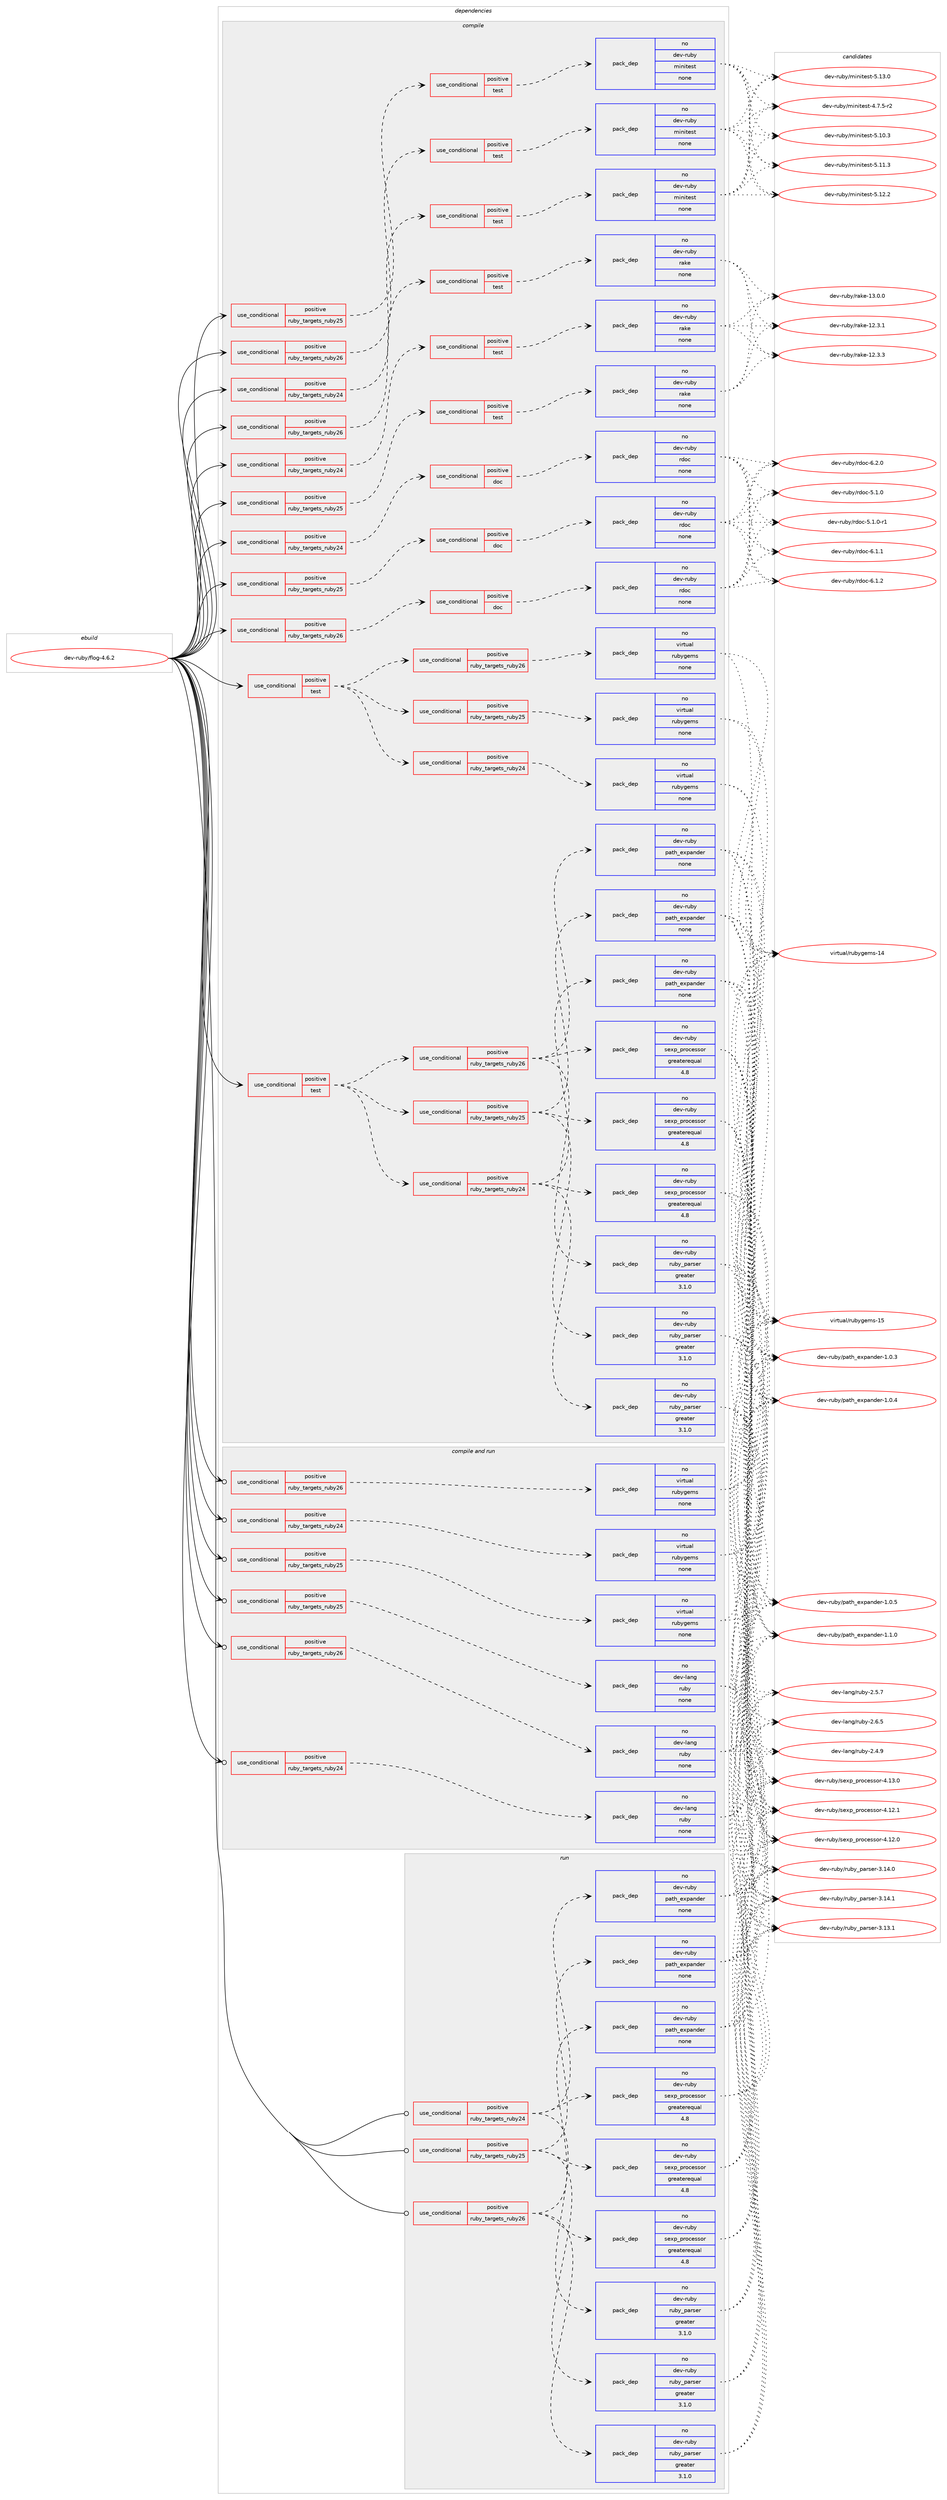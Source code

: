 digraph prolog {

# *************
# Graph options
# *************

newrank=true;
concentrate=true;
compound=true;
graph [rankdir=LR,fontname=Helvetica,fontsize=10,ranksep=1.5];#, ranksep=2.5, nodesep=0.2];
edge  [arrowhead=vee];
node  [fontname=Helvetica,fontsize=10];

# **********
# The ebuild
# **********

subgraph cluster_leftcol {
color=gray;
rank=same;
label=<<i>ebuild</i>>;
id [label="dev-ruby/flog-4.6.2", color=red, width=4, href="../dev-ruby/flog-4.6.2.svg"];
}

# ****************
# The dependencies
# ****************

subgraph cluster_midcol {
color=gray;
label=<<i>dependencies</i>>;
subgraph cluster_compile {
fillcolor="#eeeeee";
style=filled;
label=<<i>compile</i>>;
subgraph cond163584 {
dependency687566 [label=<<TABLE BORDER="0" CELLBORDER="1" CELLSPACING="0" CELLPADDING="4"><TR><TD ROWSPAN="3" CELLPADDING="10">use_conditional</TD></TR><TR><TD>positive</TD></TR><TR><TD>ruby_targets_ruby24</TD></TR></TABLE>>, shape=none, color=red];
subgraph cond163585 {
dependency687567 [label=<<TABLE BORDER="0" CELLBORDER="1" CELLSPACING="0" CELLPADDING="4"><TR><TD ROWSPAN="3" CELLPADDING="10">use_conditional</TD></TR><TR><TD>positive</TD></TR><TR><TD>doc</TD></TR></TABLE>>, shape=none, color=red];
subgraph pack512015 {
dependency687568 [label=<<TABLE BORDER="0" CELLBORDER="1" CELLSPACING="0" CELLPADDING="4" WIDTH="220"><TR><TD ROWSPAN="6" CELLPADDING="30">pack_dep</TD></TR><TR><TD WIDTH="110">no</TD></TR><TR><TD>dev-ruby</TD></TR><TR><TD>rdoc</TD></TR><TR><TD>none</TD></TR><TR><TD></TD></TR></TABLE>>, shape=none, color=blue];
}
dependency687567:e -> dependency687568:w [weight=20,style="dashed",arrowhead="vee"];
}
dependency687566:e -> dependency687567:w [weight=20,style="dashed",arrowhead="vee"];
}
id:e -> dependency687566:w [weight=20,style="solid",arrowhead="vee"];
subgraph cond163586 {
dependency687569 [label=<<TABLE BORDER="0" CELLBORDER="1" CELLSPACING="0" CELLPADDING="4"><TR><TD ROWSPAN="3" CELLPADDING="10">use_conditional</TD></TR><TR><TD>positive</TD></TR><TR><TD>ruby_targets_ruby24</TD></TR></TABLE>>, shape=none, color=red];
subgraph cond163587 {
dependency687570 [label=<<TABLE BORDER="0" CELLBORDER="1" CELLSPACING="0" CELLPADDING="4"><TR><TD ROWSPAN="3" CELLPADDING="10">use_conditional</TD></TR><TR><TD>positive</TD></TR><TR><TD>test</TD></TR></TABLE>>, shape=none, color=red];
subgraph pack512016 {
dependency687571 [label=<<TABLE BORDER="0" CELLBORDER="1" CELLSPACING="0" CELLPADDING="4" WIDTH="220"><TR><TD ROWSPAN="6" CELLPADDING="30">pack_dep</TD></TR><TR><TD WIDTH="110">no</TD></TR><TR><TD>dev-ruby</TD></TR><TR><TD>minitest</TD></TR><TR><TD>none</TD></TR><TR><TD></TD></TR></TABLE>>, shape=none, color=blue];
}
dependency687570:e -> dependency687571:w [weight=20,style="dashed",arrowhead="vee"];
}
dependency687569:e -> dependency687570:w [weight=20,style="dashed",arrowhead="vee"];
}
id:e -> dependency687569:w [weight=20,style="solid",arrowhead="vee"];
subgraph cond163588 {
dependency687572 [label=<<TABLE BORDER="0" CELLBORDER="1" CELLSPACING="0" CELLPADDING="4"><TR><TD ROWSPAN="3" CELLPADDING="10">use_conditional</TD></TR><TR><TD>positive</TD></TR><TR><TD>ruby_targets_ruby24</TD></TR></TABLE>>, shape=none, color=red];
subgraph cond163589 {
dependency687573 [label=<<TABLE BORDER="0" CELLBORDER="1" CELLSPACING="0" CELLPADDING="4"><TR><TD ROWSPAN="3" CELLPADDING="10">use_conditional</TD></TR><TR><TD>positive</TD></TR><TR><TD>test</TD></TR></TABLE>>, shape=none, color=red];
subgraph pack512017 {
dependency687574 [label=<<TABLE BORDER="0" CELLBORDER="1" CELLSPACING="0" CELLPADDING="4" WIDTH="220"><TR><TD ROWSPAN="6" CELLPADDING="30">pack_dep</TD></TR><TR><TD WIDTH="110">no</TD></TR><TR><TD>dev-ruby</TD></TR><TR><TD>rake</TD></TR><TR><TD>none</TD></TR><TR><TD></TD></TR></TABLE>>, shape=none, color=blue];
}
dependency687573:e -> dependency687574:w [weight=20,style="dashed",arrowhead="vee"];
}
dependency687572:e -> dependency687573:w [weight=20,style="dashed",arrowhead="vee"];
}
id:e -> dependency687572:w [weight=20,style="solid",arrowhead="vee"];
subgraph cond163590 {
dependency687575 [label=<<TABLE BORDER="0" CELLBORDER="1" CELLSPACING="0" CELLPADDING="4"><TR><TD ROWSPAN="3" CELLPADDING="10">use_conditional</TD></TR><TR><TD>positive</TD></TR><TR><TD>ruby_targets_ruby25</TD></TR></TABLE>>, shape=none, color=red];
subgraph cond163591 {
dependency687576 [label=<<TABLE BORDER="0" CELLBORDER="1" CELLSPACING="0" CELLPADDING="4"><TR><TD ROWSPAN="3" CELLPADDING="10">use_conditional</TD></TR><TR><TD>positive</TD></TR><TR><TD>doc</TD></TR></TABLE>>, shape=none, color=red];
subgraph pack512018 {
dependency687577 [label=<<TABLE BORDER="0" CELLBORDER="1" CELLSPACING="0" CELLPADDING="4" WIDTH="220"><TR><TD ROWSPAN="6" CELLPADDING="30">pack_dep</TD></TR><TR><TD WIDTH="110">no</TD></TR><TR><TD>dev-ruby</TD></TR><TR><TD>rdoc</TD></TR><TR><TD>none</TD></TR><TR><TD></TD></TR></TABLE>>, shape=none, color=blue];
}
dependency687576:e -> dependency687577:w [weight=20,style="dashed",arrowhead="vee"];
}
dependency687575:e -> dependency687576:w [weight=20,style="dashed",arrowhead="vee"];
}
id:e -> dependency687575:w [weight=20,style="solid",arrowhead="vee"];
subgraph cond163592 {
dependency687578 [label=<<TABLE BORDER="0" CELLBORDER="1" CELLSPACING="0" CELLPADDING="4"><TR><TD ROWSPAN="3" CELLPADDING="10">use_conditional</TD></TR><TR><TD>positive</TD></TR><TR><TD>ruby_targets_ruby25</TD></TR></TABLE>>, shape=none, color=red];
subgraph cond163593 {
dependency687579 [label=<<TABLE BORDER="0" CELLBORDER="1" CELLSPACING="0" CELLPADDING="4"><TR><TD ROWSPAN="3" CELLPADDING="10">use_conditional</TD></TR><TR><TD>positive</TD></TR><TR><TD>test</TD></TR></TABLE>>, shape=none, color=red];
subgraph pack512019 {
dependency687580 [label=<<TABLE BORDER="0" CELLBORDER="1" CELLSPACING="0" CELLPADDING="4" WIDTH="220"><TR><TD ROWSPAN="6" CELLPADDING="30">pack_dep</TD></TR><TR><TD WIDTH="110">no</TD></TR><TR><TD>dev-ruby</TD></TR><TR><TD>minitest</TD></TR><TR><TD>none</TD></TR><TR><TD></TD></TR></TABLE>>, shape=none, color=blue];
}
dependency687579:e -> dependency687580:w [weight=20,style="dashed",arrowhead="vee"];
}
dependency687578:e -> dependency687579:w [weight=20,style="dashed",arrowhead="vee"];
}
id:e -> dependency687578:w [weight=20,style="solid",arrowhead="vee"];
subgraph cond163594 {
dependency687581 [label=<<TABLE BORDER="0" CELLBORDER="1" CELLSPACING="0" CELLPADDING="4"><TR><TD ROWSPAN="3" CELLPADDING="10">use_conditional</TD></TR><TR><TD>positive</TD></TR><TR><TD>ruby_targets_ruby25</TD></TR></TABLE>>, shape=none, color=red];
subgraph cond163595 {
dependency687582 [label=<<TABLE BORDER="0" CELLBORDER="1" CELLSPACING="0" CELLPADDING="4"><TR><TD ROWSPAN="3" CELLPADDING="10">use_conditional</TD></TR><TR><TD>positive</TD></TR><TR><TD>test</TD></TR></TABLE>>, shape=none, color=red];
subgraph pack512020 {
dependency687583 [label=<<TABLE BORDER="0" CELLBORDER="1" CELLSPACING="0" CELLPADDING="4" WIDTH="220"><TR><TD ROWSPAN="6" CELLPADDING="30">pack_dep</TD></TR><TR><TD WIDTH="110">no</TD></TR><TR><TD>dev-ruby</TD></TR><TR><TD>rake</TD></TR><TR><TD>none</TD></TR><TR><TD></TD></TR></TABLE>>, shape=none, color=blue];
}
dependency687582:e -> dependency687583:w [weight=20,style="dashed",arrowhead="vee"];
}
dependency687581:e -> dependency687582:w [weight=20,style="dashed",arrowhead="vee"];
}
id:e -> dependency687581:w [weight=20,style="solid",arrowhead="vee"];
subgraph cond163596 {
dependency687584 [label=<<TABLE BORDER="0" CELLBORDER="1" CELLSPACING="0" CELLPADDING="4"><TR><TD ROWSPAN="3" CELLPADDING="10">use_conditional</TD></TR><TR><TD>positive</TD></TR><TR><TD>ruby_targets_ruby26</TD></TR></TABLE>>, shape=none, color=red];
subgraph cond163597 {
dependency687585 [label=<<TABLE BORDER="0" CELLBORDER="1" CELLSPACING="0" CELLPADDING="4"><TR><TD ROWSPAN="3" CELLPADDING="10">use_conditional</TD></TR><TR><TD>positive</TD></TR><TR><TD>doc</TD></TR></TABLE>>, shape=none, color=red];
subgraph pack512021 {
dependency687586 [label=<<TABLE BORDER="0" CELLBORDER="1" CELLSPACING="0" CELLPADDING="4" WIDTH="220"><TR><TD ROWSPAN="6" CELLPADDING="30">pack_dep</TD></TR><TR><TD WIDTH="110">no</TD></TR><TR><TD>dev-ruby</TD></TR><TR><TD>rdoc</TD></TR><TR><TD>none</TD></TR><TR><TD></TD></TR></TABLE>>, shape=none, color=blue];
}
dependency687585:e -> dependency687586:w [weight=20,style="dashed",arrowhead="vee"];
}
dependency687584:e -> dependency687585:w [weight=20,style="dashed",arrowhead="vee"];
}
id:e -> dependency687584:w [weight=20,style="solid",arrowhead="vee"];
subgraph cond163598 {
dependency687587 [label=<<TABLE BORDER="0" CELLBORDER="1" CELLSPACING="0" CELLPADDING="4"><TR><TD ROWSPAN="3" CELLPADDING="10">use_conditional</TD></TR><TR><TD>positive</TD></TR><TR><TD>ruby_targets_ruby26</TD></TR></TABLE>>, shape=none, color=red];
subgraph cond163599 {
dependency687588 [label=<<TABLE BORDER="0" CELLBORDER="1" CELLSPACING="0" CELLPADDING="4"><TR><TD ROWSPAN="3" CELLPADDING="10">use_conditional</TD></TR><TR><TD>positive</TD></TR><TR><TD>test</TD></TR></TABLE>>, shape=none, color=red];
subgraph pack512022 {
dependency687589 [label=<<TABLE BORDER="0" CELLBORDER="1" CELLSPACING="0" CELLPADDING="4" WIDTH="220"><TR><TD ROWSPAN="6" CELLPADDING="30">pack_dep</TD></TR><TR><TD WIDTH="110">no</TD></TR><TR><TD>dev-ruby</TD></TR><TR><TD>minitest</TD></TR><TR><TD>none</TD></TR><TR><TD></TD></TR></TABLE>>, shape=none, color=blue];
}
dependency687588:e -> dependency687589:w [weight=20,style="dashed",arrowhead="vee"];
}
dependency687587:e -> dependency687588:w [weight=20,style="dashed",arrowhead="vee"];
}
id:e -> dependency687587:w [weight=20,style="solid",arrowhead="vee"];
subgraph cond163600 {
dependency687590 [label=<<TABLE BORDER="0" CELLBORDER="1" CELLSPACING="0" CELLPADDING="4"><TR><TD ROWSPAN="3" CELLPADDING="10">use_conditional</TD></TR><TR><TD>positive</TD></TR><TR><TD>ruby_targets_ruby26</TD></TR></TABLE>>, shape=none, color=red];
subgraph cond163601 {
dependency687591 [label=<<TABLE BORDER="0" CELLBORDER="1" CELLSPACING="0" CELLPADDING="4"><TR><TD ROWSPAN="3" CELLPADDING="10">use_conditional</TD></TR><TR><TD>positive</TD></TR><TR><TD>test</TD></TR></TABLE>>, shape=none, color=red];
subgraph pack512023 {
dependency687592 [label=<<TABLE BORDER="0" CELLBORDER="1" CELLSPACING="0" CELLPADDING="4" WIDTH="220"><TR><TD ROWSPAN="6" CELLPADDING="30">pack_dep</TD></TR><TR><TD WIDTH="110">no</TD></TR><TR><TD>dev-ruby</TD></TR><TR><TD>rake</TD></TR><TR><TD>none</TD></TR><TR><TD></TD></TR></TABLE>>, shape=none, color=blue];
}
dependency687591:e -> dependency687592:w [weight=20,style="dashed",arrowhead="vee"];
}
dependency687590:e -> dependency687591:w [weight=20,style="dashed",arrowhead="vee"];
}
id:e -> dependency687590:w [weight=20,style="solid",arrowhead="vee"];
subgraph cond163602 {
dependency687593 [label=<<TABLE BORDER="0" CELLBORDER="1" CELLSPACING="0" CELLPADDING="4"><TR><TD ROWSPAN="3" CELLPADDING="10">use_conditional</TD></TR><TR><TD>positive</TD></TR><TR><TD>test</TD></TR></TABLE>>, shape=none, color=red];
subgraph cond163603 {
dependency687594 [label=<<TABLE BORDER="0" CELLBORDER="1" CELLSPACING="0" CELLPADDING="4"><TR><TD ROWSPAN="3" CELLPADDING="10">use_conditional</TD></TR><TR><TD>positive</TD></TR><TR><TD>ruby_targets_ruby24</TD></TR></TABLE>>, shape=none, color=red];
subgraph pack512024 {
dependency687595 [label=<<TABLE BORDER="0" CELLBORDER="1" CELLSPACING="0" CELLPADDING="4" WIDTH="220"><TR><TD ROWSPAN="6" CELLPADDING="30">pack_dep</TD></TR><TR><TD WIDTH="110">no</TD></TR><TR><TD>dev-ruby</TD></TR><TR><TD>path_expander</TD></TR><TR><TD>none</TD></TR><TR><TD></TD></TR></TABLE>>, shape=none, color=blue];
}
dependency687594:e -> dependency687595:w [weight=20,style="dashed",arrowhead="vee"];
subgraph pack512025 {
dependency687596 [label=<<TABLE BORDER="0" CELLBORDER="1" CELLSPACING="0" CELLPADDING="4" WIDTH="220"><TR><TD ROWSPAN="6" CELLPADDING="30">pack_dep</TD></TR><TR><TD WIDTH="110">no</TD></TR><TR><TD>dev-ruby</TD></TR><TR><TD>ruby_parser</TD></TR><TR><TD>greater</TD></TR><TR><TD>3.1.0</TD></TR></TABLE>>, shape=none, color=blue];
}
dependency687594:e -> dependency687596:w [weight=20,style="dashed",arrowhead="vee"];
subgraph pack512026 {
dependency687597 [label=<<TABLE BORDER="0" CELLBORDER="1" CELLSPACING="0" CELLPADDING="4" WIDTH="220"><TR><TD ROWSPAN="6" CELLPADDING="30">pack_dep</TD></TR><TR><TD WIDTH="110">no</TD></TR><TR><TD>dev-ruby</TD></TR><TR><TD>sexp_processor</TD></TR><TR><TD>greaterequal</TD></TR><TR><TD>4.8</TD></TR></TABLE>>, shape=none, color=blue];
}
dependency687594:e -> dependency687597:w [weight=20,style="dashed",arrowhead="vee"];
}
dependency687593:e -> dependency687594:w [weight=20,style="dashed",arrowhead="vee"];
subgraph cond163604 {
dependency687598 [label=<<TABLE BORDER="0" CELLBORDER="1" CELLSPACING="0" CELLPADDING="4"><TR><TD ROWSPAN="3" CELLPADDING="10">use_conditional</TD></TR><TR><TD>positive</TD></TR><TR><TD>ruby_targets_ruby25</TD></TR></TABLE>>, shape=none, color=red];
subgraph pack512027 {
dependency687599 [label=<<TABLE BORDER="0" CELLBORDER="1" CELLSPACING="0" CELLPADDING="4" WIDTH="220"><TR><TD ROWSPAN="6" CELLPADDING="30">pack_dep</TD></TR><TR><TD WIDTH="110">no</TD></TR><TR><TD>dev-ruby</TD></TR><TR><TD>path_expander</TD></TR><TR><TD>none</TD></TR><TR><TD></TD></TR></TABLE>>, shape=none, color=blue];
}
dependency687598:e -> dependency687599:w [weight=20,style="dashed",arrowhead="vee"];
subgraph pack512028 {
dependency687600 [label=<<TABLE BORDER="0" CELLBORDER="1" CELLSPACING="0" CELLPADDING="4" WIDTH="220"><TR><TD ROWSPAN="6" CELLPADDING="30">pack_dep</TD></TR><TR><TD WIDTH="110">no</TD></TR><TR><TD>dev-ruby</TD></TR><TR><TD>ruby_parser</TD></TR><TR><TD>greater</TD></TR><TR><TD>3.1.0</TD></TR></TABLE>>, shape=none, color=blue];
}
dependency687598:e -> dependency687600:w [weight=20,style="dashed",arrowhead="vee"];
subgraph pack512029 {
dependency687601 [label=<<TABLE BORDER="0" CELLBORDER="1" CELLSPACING="0" CELLPADDING="4" WIDTH="220"><TR><TD ROWSPAN="6" CELLPADDING="30">pack_dep</TD></TR><TR><TD WIDTH="110">no</TD></TR><TR><TD>dev-ruby</TD></TR><TR><TD>sexp_processor</TD></TR><TR><TD>greaterequal</TD></TR><TR><TD>4.8</TD></TR></TABLE>>, shape=none, color=blue];
}
dependency687598:e -> dependency687601:w [weight=20,style="dashed",arrowhead="vee"];
}
dependency687593:e -> dependency687598:w [weight=20,style="dashed",arrowhead="vee"];
subgraph cond163605 {
dependency687602 [label=<<TABLE BORDER="0" CELLBORDER="1" CELLSPACING="0" CELLPADDING="4"><TR><TD ROWSPAN="3" CELLPADDING="10">use_conditional</TD></TR><TR><TD>positive</TD></TR><TR><TD>ruby_targets_ruby26</TD></TR></TABLE>>, shape=none, color=red];
subgraph pack512030 {
dependency687603 [label=<<TABLE BORDER="0" CELLBORDER="1" CELLSPACING="0" CELLPADDING="4" WIDTH="220"><TR><TD ROWSPAN="6" CELLPADDING="30">pack_dep</TD></TR><TR><TD WIDTH="110">no</TD></TR><TR><TD>dev-ruby</TD></TR><TR><TD>path_expander</TD></TR><TR><TD>none</TD></TR><TR><TD></TD></TR></TABLE>>, shape=none, color=blue];
}
dependency687602:e -> dependency687603:w [weight=20,style="dashed",arrowhead="vee"];
subgraph pack512031 {
dependency687604 [label=<<TABLE BORDER="0" CELLBORDER="1" CELLSPACING="0" CELLPADDING="4" WIDTH="220"><TR><TD ROWSPAN="6" CELLPADDING="30">pack_dep</TD></TR><TR><TD WIDTH="110">no</TD></TR><TR><TD>dev-ruby</TD></TR><TR><TD>ruby_parser</TD></TR><TR><TD>greater</TD></TR><TR><TD>3.1.0</TD></TR></TABLE>>, shape=none, color=blue];
}
dependency687602:e -> dependency687604:w [weight=20,style="dashed",arrowhead="vee"];
subgraph pack512032 {
dependency687605 [label=<<TABLE BORDER="0" CELLBORDER="1" CELLSPACING="0" CELLPADDING="4" WIDTH="220"><TR><TD ROWSPAN="6" CELLPADDING="30">pack_dep</TD></TR><TR><TD WIDTH="110">no</TD></TR><TR><TD>dev-ruby</TD></TR><TR><TD>sexp_processor</TD></TR><TR><TD>greaterequal</TD></TR><TR><TD>4.8</TD></TR></TABLE>>, shape=none, color=blue];
}
dependency687602:e -> dependency687605:w [weight=20,style="dashed",arrowhead="vee"];
}
dependency687593:e -> dependency687602:w [weight=20,style="dashed",arrowhead="vee"];
}
id:e -> dependency687593:w [weight=20,style="solid",arrowhead="vee"];
subgraph cond163606 {
dependency687606 [label=<<TABLE BORDER="0" CELLBORDER="1" CELLSPACING="0" CELLPADDING="4"><TR><TD ROWSPAN="3" CELLPADDING="10">use_conditional</TD></TR><TR><TD>positive</TD></TR><TR><TD>test</TD></TR></TABLE>>, shape=none, color=red];
subgraph cond163607 {
dependency687607 [label=<<TABLE BORDER="0" CELLBORDER="1" CELLSPACING="0" CELLPADDING="4"><TR><TD ROWSPAN="3" CELLPADDING="10">use_conditional</TD></TR><TR><TD>positive</TD></TR><TR><TD>ruby_targets_ruby24</TD></TR></TABLE>>, shape=none, color=red];
subgraph pack512033 {
dependency687608 [label=<<TABLE BORDER="0" CELLBORDER="1" CELLSPACING="0" CELLPADDING="4" WIDTH="220"><TR><TD ROWSPAN="6" CELLPADDING="30">pack_dep</TD></TR><TR><TD WIDTH="110">no</TD></TR><TR><TD>virtual</TD></TR><TR><TD>rubygems</TD></TR><TR><TD>none</TD></TR><TR><TD></TD></TR></TABLE>>, shape=none, color=blue];
}
dependency687607:e -> dependency687608:w [weight=20,style="dashed",arrowhead="vee"];
}
dependency687606:e -> dependency687607:w [weight=20,style="dashed",arrowhead="vee"];
subgraph cond163608 {
dependency687609 [label=<<TABLE BORDER="0" CELLBORDER="1" CELLSPACING="0" CELLPADDING="4"><TR><TD ROWSPAN="3" CELLPADDING="10">use_conditional</TD></TR><TR><TD>positive</TD></TR><TR><TD>ruby_targets_ruby25</TD></TR></TABLE>>, shape=none, color=red];
subgraph pack512034 {
dependency687610 [label=<<TABLE BORDER="0" CELLBORDER="1" CELLSPACING="0" CELLPADDING="4" WIDTH="220"><TR><TD ROWSPAN="6" CELLPADDING="30">pack_dep</TD></TR><TR><TD WIDTH="110">no</TD></TR><TR><TD>virtual</TD></TR><TR><TD>rubygems</TD></TR><TR><TD>none</TD></TR><TR><TD></TD></TR></TABLE>>, shape=none, color=blue];
}
dependency687609:e -> dependency687610:w [weight=20,style="dashed",arrowhead="vee"];
}
dependency687606:e -> dependency687609:w [weight=20,style="dashed",arrowhead="vee"];
subgraph cond163609 {
dependency687611 [label=<<TABLE BORDER="0" CELLBORDER="1" CELLSPACING="0" CELLPADDING="4"><TR><TD ROWSPAN="3" CELLPADDING="10">use_conditional</TD></TR><TR><TD>positive</TD></TR><TR><TD>ruby_targets_ruby26</TD></TR></TABLE>>, shape=none, color=red];
subgraph pack512035 {
dependency687612 [label=<<TABLE BORDER="0" CELLBORDER="1" CELLSPACING="0" CELLPADDING="4" WIDTH="220"><TR><TD ROWSPAN="6" CELLPADDING="30">pack_dep</TD></TR><TR><TD WIDTH="110">no</TD></TR><TR><TD>virtual</TD></TR><TR><TD>rubygems</TD></TR><TR><TD>none</TD></TR><TR><TD></TD></TR></TABLE>>, shape=none, color=blue];
}
dependency687611:e -> dependency687612:w [weight=20,style="dashed",arrowhead="vee"];
}
dependency687606:e -> dependency687611:w [weight=20,style="dashed",arrowhead="vee"];
}
id:e -> dependency687606:w [weight=20,style="solid",arrowhead="vee"];
}
subgraph cluster_compileandrun {
fillcolor="#eeeeee";
style=filled;
label=<<i>compile and run</i>>;
subgraph cond163610 {
dependency687613 [label=<<TABLE BORDER="0" CELLBORDER="1" CELLSPACING="0" CELLPADDING="4"><TR><TD ROWSPAN="3" CELLPADDING="10">use_conditional</TD></TR><TR><TD>positive</TD></TR><TR><TD>ruby_targets_ruby24</TD></TR></TABLE>>, shape=none, color=red];
subgraph pack512036 {
dependency687614 [label=<<TABLE BORDER="0" CELLBORDER="1" CELLSPACING="0" CELLPADDING="4" WIDTH="220"><TR><TD ROWSPAN="6" CELLPADDING="30">pack_dep</TD></TR><TR><TD WIDTH="110">no</TD></TR><TR><TD>dev-lang</TD></TR><TR><TD>ruby</TD></TR><TR><TD>none</TD></TR><TR><TD></TD></TR></TABLE>>, shape=none, color=blue];
}
dependency687613:e -> dependency687614:w [weight=20,style="dashed",arrowhead="vee"];
}
id:e -> dependency687613:w [weight=20,style="solid",arrowhead="odotvee"];
subgraph cond163611 {
dependency687615 [label=<<TABLE BORDER="0" CELLBORDER="1" CELLSPACING="0" CELLPADDING="4"><TR><TD ROWSPAN="3" CELLPADDING="10">use_conditional</TD></TR><TR><TD>positive</TD></TR><TR><TD>ruby_targets_ruby24</TD></TR></TABLE>>, shape=none, color=red];
subgraph pack512037 {
dependency687616 [label=<<TABLE BORDER="0" CELLBORDER="1" CELLSPACING="0" CELLPADDING="4" WIDTH="220"><TR><TD ROWSPAN="6" CELLPADDING="30">pack_dep</TD></TR><TR><TD WIDTH="110">no</TD></TR><TR><TD>virtual</TD></TR><TR><TD>rubygems</TD></TR><TR><TD>none</TD></TR><TR><TD></TD></TR></TABLE>>, shape=none, color=blue];
}
dependency687615:e -> dependency687616:w [weight=20,style="dashed",arrowhead="vee"];
}
id:e -> dependency687615:w [weight=20,style="solid",arrowhead="odotvee"];
subgraph cond163612 {
dependency687617 [label=<<TABLE BORDER="0" CELLBORDER="1" CELLSPACING="0" CELLPADDING="4"><TR><TD ROWSPAN="3" CELLPADDING="10">use_conditional</TD></TR><TR><TD>positive</TD></TR><TR><TD>ruby_targets_ruby25</TD></TR></TABLE>>, shape=none, color=red];
subgraph pack512038 {
dependency687618 [label=<<TABLE BORDER="0" CELLBORDER="1" CELLSPACING="0" CELLPADDING="4" WIDTH="220"><TR><TD ROWSPAN="6" CELLPADDING="30">pack_dep</TD></TR><TR><TD WIDTH="110">no</TD></TR><TR><TD>dev-lang</TD></TR><TR><TD>ruby</TD></TR><TR><TD>none</TD></TR><TR><TD></TD></TR></TABLE>>, shape=none, color=blue];
}
dependency687617:e -> dependency687618:w [weight=20,style="dashed",arrowhead="vee"];
}
id:e -> dependency687617:w [weight=20,style="solid",arrowhead="odotvee"];
subgraph cond163613 {
dependency687619 [label=<<TABLE BORDER="0" CELLBORDER="1" CELLSPACING="0" CELLPADDING="4"><TR><TD ROWSPAN="3" CELLPADDING="10">use_conditional</TD></TR><TR><TD>positive</TD></TR><TR><TD>ruby_targets_ruby25</TD></TR></TABLE>>, shape=none, color=red];
subgraph pack512039 {
dependency687620 [label=<<TABLE BORDER="0" CELLBORDER="1" CELLSPACING="0" CELLPADDING="4" WIDTH="220"><TR><TD ROWSPAN="6" CELLPADDING="30">pack_dep</TD></TR><TR><TD WIDTH="110">no</TD></TR><TR><TD>virtual</TD></TR><TR><TD>rubygems</TD></TR><TR><TD>none</TD></TR><TR><TD></TD></TR></TABLE>>, shape=none, color=blue];
}
dependency687619:e -> dependency687620:w [weight=20,style="dashed",arrowhead="vee"];
}
id:e -> dependency687619:w [weight=20,style="solid",arrowhead="odotvee"];
subgraph cond163614 {
dependency687621 [label=<<TABLE BORDER="0" CELLBORDER="1" CELLSPACING="0" CELLPADDING="4"><TR><TD ROWSPAN="3" CELLPADDING="10">use_conditional</TD></TR><TR><TD>positive</TD></TR><TR><TD>ruby_targets_ruby26</TD></TR></TABLE>>, shape=none, color=red];
subgraph pack512040 {
dependency687622 [label=<<TABLE BORDER="0" CELLBORDER="1" CELLSPACING="0" CELLPADDING="4" WIDTH="220"><TR><TD ROWSPAN="6" CELLPADDING="30">pack_dep</TD></TR><TR><TD WIDTH="110">no</TD></TR><TR><TD>dev-lang</TD></TR><TR><TD>ruby</TD></TR><TR><TD>none</TD></TR><TR><TD></TD></TR></TABLE>>, shape=none, color=blue];
}
dependency687621:e -> dependency687622:w [weight=20,style="dashed",arrowhead="vee"];
}
id:e -> dependency687621:w [weight=20,style="solid",arrowhead="odotvee"];
subgraph cond163615 {
dependency687623 [label=<<TABLE BORDER="0" CELLBORDER="1" CELLSPACING="0" CELLPADDING="4"><TR><TD ROWSPAN="3" CELLPADDING="10">use_conditional</TD></TR><TR><TD>positive</TD></TR><TR><TD>ruby_targets_ruby26</TD></TR></TABLE>>, shape=none, color=red];
subgraph pack512041 {
dependency687624 [label=<<TABLE BORDER="0" CELLBORDER="1" CELLSPACING="0" CELLPADDING="4" WIDTH="220"><TR><TD ROWSPAN="6" CELLPADDING="30">pack_dep</TD></TR><TR><TD WIDTH="110">no</TD></TR><TR><TD>virtual</TD></TR><TR><TD>rubygems</TD></TR><TR><TD>none</TD></TR><TR><TD></TD></TR></TABLE>>, shape=none, color=blue];
}
dependency687623:e -> dependency687624:w [weight=20,style="dashed",arrowhead="vee"];
}
id:e -> dependency687623:w [weight=20,style="solid",arrowhead="odotvee"];
}
subgraph cluster_run {
fillcolor="#eeeeee";
style=filled;
label=<<i>run</i>>;
subgraph cond163616 {
dependency687625 [label=<<TABLE BORDER="0" CELLBORDER="1" CELLSPACING="0" CELLPADDING="4"><TR><TD ROWSPAN="3" CELLPADDING="10">use_conditional</TD></TR><TR><TD>positive</TD></TR><TR><TD>ruby_targets_ruby24</TD></TR></TABLE>>, shape=none, color=red];
subgraph pack512042 {
dependency687626 [label=<<TABLE BORDER="0" CELLBORDER="1" CELLSPACING="0" CELLPADDING="4" WIDTH="220"><TR><TD ROWSPAN="6" CELLPADDING="30">pack_dep</TD></TR><TR><TD WIDTH="110">no</TD></TR><TR><TD>dev-ruby</TD></TR><TR><TD>path_expander</TD></TR><TR><TD>none</TD></TR><TR><TD></TD></TR></TABLE>>, shape=none, color=blue];
}
dependency687625:e -> dependency687626:w [weight=20,style="dashed",arrowhead="vee"];
subgraph pack512043 {
dependency687627 [label=<<TABLE BORDER="0" CELLBORDER="1" CELLSPACING="0" CELLPADDING="4" WIDTH="220"><TR><TD ROWSPAN="6" CELLPADDING="30">pack_dep</TD></TR><TR><TD WIDTH="110">no</TD></TR><TR><TD>dev-ruby</TD></TR><TR><TD>ruby_parser</TD></TR><TR><TD>greater</TD></TR><TR><TD>3.1.0</TD></TR></TABLE>>, shape=none, color=blue];
}
dependency687625:e -> dependency687627:w [weight=20,style="dashed",arrowhead="vee"];
subgraph pack512044 {
dependency687628 [label=<<TABLE BORDER="0" CELLBORDER="1" CELLSPACING="0" CELLPADDING="4" WIDTH="220"><TR><TD ROWSPAN="6" CELLPADDING="30">pack_dep</TD></TR><TR><TD WIDTH="110">no</TD></TR><TR><TD>dev-ruby</TD></TR><TR><TD>sexp_processor</TD></TR><TR><TD>greaterequal</TD></TR><TR><TD>4.8</TD></TR></TABLE>>, shape=none, color=blue];
}
dependency687625:e -> dependency687628:w [weight=20,style="dashed",arrowhead="vee"];
}
id:e -> dependency687625:w [weight=20,style="solid",arrowhead="odot"];
subgraph cond163617 {
dependency687629 [label=<<TABLE BORDER="0" CELLBORDER="1" CELLSPACING="0" CELLPADDING="4"><TR><TD ROWSPAN="3" CELLPADDING="10">use_conditional</TD></TR><TR><TD>positive</TD></TR><TR><TD>ruby_targets_ruby25</TD></TR></TABLE>>, shape=none, color=red];
subgraph pack512045 {
dependency687630 [label=<<TABLE BORDER="0" CELLBORDER="1" CELLSPACING="0" CELLPADDING="4" WIDTH="220"><TR><TD ROWSPAN="6" CELLPADDING="30">pack_dep</TD></TR><TR><TD WIDTH="110">no</TD></TR><TR><TD>dev-ruby</TD></TR><TR><TD>path_expander</TD></TR><TR><TD>none</TD></TR><TR><TD></TD></TR></TABLE>>, shape=none, color=blue];
}
dependency687629:e -> dependency687630:w [weight=20,style="dashed",arrowhead="vee"];
subgraph pack512046 {
dependency687631 [label=<<TABLE BORDER="0" CELLBORDER="1" CELLSPACING="0" CELLPADDING="4" WIDTH="220"><TR><TD ROWSPAN="6" CELLPADDING="30">pack_dep</TD></TR><TR><TD WIDTH="110">no</TD></TR><TR><TD>dev-ruby</TD></TR><TR><TD>ruby_parser</TD></TR><TR><TD>greater</TD></TR><TR><TD>3.1.0</TD></TR></TABLE>>, shape=none, color=blue];
}
dependency687629:e -> dependency687631:w [weight=20,style="dashed",arrowhead="vee"];
subgraph pack512047 {
dependency687632 [label=<<TABLE BORDER="0" CELLBORDER="1" CELLSPACING="0" CELLPADDING="4" WIDTH="220"><TR><TD ROWSPAN="6" CELLPADDING="30">pack_dep</TD></TR><TR><TD WIDTH="110">no</TD></TR><TR><TD>dev-ruby</TD></TR><TR><TD>sexp_processor</TD></TR><TR><TD>greaterequal</TD></TR><TR><TD>4.8</TD></TR></TABLE>>, shape=none, color=blue];
}
dependency687629:e -> dependency687632:w [weight=20,style="dashed",arrowhead="vee"];
}
id:e -> dependency687629:w [weight=20,style="solid",arrowhead="odot"];
subgraph cond163618 {
dependency687633 [label=<<TABLE BORDER="0" CELLBORDER="1" CELLSPACING="0" CELLPADDING="4"><TR><TD ROWSPAN="3" CELLPADDING="10">use_conditional</TD></TR><TR><TD>positive</TD></TR><TR><TD>ruby_targets_ruby26</TD></TR></TABLE>>, shape=none, color=red];
subgraph pack512048 {
dependency687634 [label=<<TABLE BORDER="0" CELLBORDER="1" CELLSPACING="0" CELLPADDING="4" WIDTH="220"><TR><TD ROWSPAN="6" CELLPADDING="30">pack_dep</TD></TR><TR><TD WIDTH="110">no</TD></TR><TR><TD>dev-ruby</TD></TR><TR><TD>path_expander</TD></TR><TR><TD>none</TD></TR><TR><TD></TD></TR></TABLE>>, shape=none, color=blue];
}
dependency687633:e -> dependency687634:w [weight=20,style="dashed",arrowhead="vee"];
subgraph pack512049 {
dependency687635 [label=<<TABLE BORDER="0" CELLBORDER="1" CELLSPACING="0" CELLPADDING="4" WIDTH="220"><TR><TD ROWSPAN="6" CELLPADDING="30">pack_dep</TD></TR><TR><TD WIDTH="110">no</TD></TR><TR><TD>dev-ruby</TD></TR><TR><TD>ruby_parser</TD></TR><TR><TD>greater</TD></TR><TR><TD>3.1.0</TD></TR></TABLE>>, shape=none, color=blue];
}
dependency687633:e -> dependency687635:w [weight=20,style="dashed",arrowhead="vee"];
subgraph pack512050 {
dependency687636 [label=<<TABLE BORDER="0" CELLBORDER="1" CELLSPACING="0" CELLPADDING="4" WIDTH="220"><TR><TD ROWSPAN="6" CELLPADDING="30">pack_dep</TD></TR><TR><TD WIDTH="110">no</TD></TR><TR><TD>dev-ruby</TD></TR><TR><TD>sexp_processor</TD></TR><TR><TD>greaterequal</TD></TR><TR><TD>4.8</TD></TR></TABLE>>, shape=none, color=blue];
}
dependency687633:e -> dependency687636:w [weight=20,style="dashed",arrowhead="vee"];
}
id:e -> dependency687633:w [weight=20,style="solid",arrowhead="odot"];
}
}

# **************
# The candidates
# **************

subgraph cluster_choices {
rank=same;
color=gray;
label=<<i>candidates</i>>;

subgraph choice512015 {
color=black;
nodesep=1;
choice10010111845114117981214711410011199455346494648 [label="dev-ruby/rdoc-5.1.0", color=red, width=4,href="../dev-ruby/rdoc-5.1.0.svg"];
choice100101118451141179812147114100111994553464946484511449 [label="dev-ruby/rdoc-5.1.0-r1", color=red, width=4,href="../dev-ruby/rdoc-5.1.0-r1.svg"];
choice10010111845114117981214711410011199455446494649 [label="dev-ruby/rdoc-6.1.1", color=red, width=4,href="../dev-ruby/rdoc-6.1.1.svg"];
choice10010111845114117981214711410011199455446494650 [label="dev-ruby/rdoc-6.1.2", color=red, width=4,href="../dev-ruby/rdoc-6.1.2.svg"];
choice10010111845114117981214711410011199455446504648 [label="dev-ruby/rdoc-6.2.0", color=red, width=4,href="../dev-ruby/rdoc-6.2.0.svg"];
dependency687568:e -> choice10010111845114117981214711410011199455346494648:w [style=dotted,weight="100"];
dependency687568:e -> choice100101118451141179812147114100111994553464946484511449:w [style=dotted,weight="100"];
dependency687568:e -> choice10010111845114117981214711410011199455446494649:w [style=dotted,weight="100"];
dependency687568:e -> choice10010111845114117981214711410011199455446494650:w [style=dotted,weight="100"];
dependency687568:e -> choice10010111845114117981214711410011199455446504648:w [style=dotted,weight="100"];
}
subgraph choice512016 {
color=black;
nodesep=1;
choice1001011184511411798121471091051101051161011151164552465546534511450 [label="dev-ruby/minitest-4.7.5-r2", color=red, width=4,href="../dev-ruby/minitest-4.7.5-r2.svg"];
choice10010111845114117981214710910511010511610111511645534649484651 [label="dev-ruby/minitest-5.10.3", color=red, width=4,href="../dev-ruby/minitest-5.10.3.svg"];
choice10010111845114117981214710910511010511610111511645534649494651 [label="dev-ruby/minitest-5.11.3", color=red, width=4,href="../dev-ruby/minitest-5.11.3.svg"];
choice10010111845114117981214710910511010511610111511645534649504650 [label="dev-ruby/minitest-5.12.2", color=red, width=4,href="../dev-ruby/minitest-5.12.2.svg"];
choice10010111845114117981214710910511010511610111511645534649514648 [label="dev-ruby/minitest-5.13.0", color=red, width=4,href="../dev-ruby/minitest-5.13.0.svg"];
dependency687571:e -> choice1001011184511411798121471091051101051161011151164552465546534511450:w [style=dotted,weight="100"];
dependency687571:e -> choice10010111845114117981214710910511010511610111511645534649484651:w [style=dotted,weight="100"];
dependency687571:e -> choice10010111845114117981214710910511010511610111511645534649494651:w [style=dotted,weight="100"];
dependency687571:e -> choice10010111845114117981214710910511010511610111511645534649504650:w [style=dotted,weight="100"];
dependency687571:e -> choice10010111845114117981214710910511010511610111511645534649514648:w [style=dotted,weight="100"];
}
subgraph choice512017 {
color=black;
nodesep=1;
choice1001011184511411798121471149710710145495046514649 [label="dev-ruby/rake-12.3.1", color=red, width=4,href="../dev-ruby/rake-12.3.1.svg"];
choice1001011184511411798121471149710710145495046514651 [label="dev-ruby/rake-12.3.3", color=red, width=4,href="../dev-ruby/rake-12.3.3.svg"];
choice1001011184511411798121471149710710145495146484648 [label="dev-ruby/rake-13.0.0", color=red, width=4,href="../dev-ruby/rake-13.0.0.svg"];
dependency687574:e -> choice1001011184511411798121471149710710145495046514649:w [style=dotted,weight="100"];
dependency687574:e -> choice1001011184511411798121471149710710145495046514651:w [style=dotted,weight="100"];
dependency687574:e -> choice1001011184511411798121471149710710145495146484648:w [style=dotted,weight="100"];
}
subgraph choice512018 {
color=black;
nodesep=1;
choice10010111845114117981214711410011199455346494648 [label="dev-ruby/rdoc-5.1.0", color=red, width=4,href="../dev-ruby/rdoc-5.1.0.svg"];
choice100101118451141179812147114100111994553464946484511449 [label="dev-ruby/rdoc-5.1.0-r1", color=red, width=4,href="../dev-ruby/rdoc-5.1.0-r1.svg"];
choice10010111845114117981214711410011199455446494649 [label="dev-ruby/rdoc-6.1.1", color=red, width=4,href="../dev-ruby/rdoc-6.1.1.svg"];
choice10010111845114117981214711410011199455446494650 [label="dev-ruby/rdoc-6.1.2", color=red, width=4,href="../dev-ruby/rdoc-6.1.2.svg"];
choice10010111845114117981214711410011199455446504648 [label="dev-ruby/rdoc-6.2.0", color=red, width=4,href="../dev-ruby/rdoc-6.2.0.svg"];
dependency687577:e -> choice10010111845114117981214711410011199455346494648:w [style=dotted,weight="100"];
dependency687577:e -> choice100101118451141179812147114100111994553464946484511449:w [style=dotted,weight="100"];
dependency687577:e -> choice10010111845114117981214711410011199455446494649:w [style=dotted,weight="100"];
dependency687577:e -> choice10010111845114117981214711410011199455446494650:w [style=dotted,weight="100"];
dependency687577:e -> choice10010111845114117981214711410011199455446504648:w [style=dotted,weight="100"];
}
subgraph choice512019 {
color=black;
nodesep=1;
choice1001011184511411798121471091051101051161011151164552465546534511450 [label="dev-ruby/minitest-4.7.5-r2", color=red, width=4,href="../dev-ruby/minitest-4.7.5-r2.svg"];
choice10010111845114117981214710910511010511610111511645534649484651 [label="dev-ruby/minitest-5.10.3", color=red, width=4,href="../dev-ruby/minitest-5.10.3.svg"];
choice10010111845114117981214710910511010511610111511645534649494651 [label="dev-ruby/minitest-5.11.3", color=red, width=4,href="../dev-ruby/minitest-5.11.3.svg"];
choice10010111845114117981214710910511010511610111511645534649504650 [label="dev-ruby/minitest-5.12.2", color=red, width=4,href="../dev-ruby/minitest-5.12.2.svg"];
choice10010111845114117981214710910511010511610111511645534649514648 [label="dev-ruby/minitest-5.13.0", color=red, width=4,href="../dev-ruby/minitest-5.13.0.svg"];
dependency687580:e -> choice1001011184511411798121471091051101051161011151164552465546534511450:w [style=dotted,weight="100"];
dependency687580:e -> choice10010111845114117981214710910511010511610111511645534649484651:w [style=dotted,weight="100"];
dependency687580:e -> choice10010111845114117981214710910511010511610111511645534649494651:w [style=dotted,weight="100"];
dependency687580:e -> choice10010111845114117981214710910511010511610111511645534649504650:w [style=dotted,weight="100"];
dependency687580:e -> choice10010111845114117981214710910511010511610111511645534649514648:w [style=dotted,weight="100"];
}
subgraph choice512020 {
color=black;
nodesep=1;
choice1001011184511411798121471149710710145495046514649 [label="dev-ruby/rake-12.3.1", color=red, width=4,href="../dev-ruby/rake-12.3.1.svg"];
choice1001011184511411798121471149710710145495046514651 [label="dev-ruby/rake-12.3.3", color=red, width=4,href="../dev-ruby/rake-12.3.3.svg"];
choice1001011184511411798121471149710710145495146484648 [label="dev-ruby/rake-13.0.0", color=red, width=4,href="../dev-ruby/rake-13.0.0.svg"];
dependency687583:e -> choice1001011184511411798121471149710710145495046514649:w [style=dotted,weight="100"];
dependency687583:e -> choice1001011184511411798121471149710710145495046514651:w [style=dotted,weight="100"];
dependency687583:e -> choice1001011184511411798121471149710710145495146484648:w [style=dotted,weight="100"];
}
subgraph choice512021 {
color=black;
nodesep=1;
choice10010111845114117981214711410011199455346494648 [label="dev-ruby/rdoc-5.1.0", color=red, width=4,href="../dev-ruby/rdoc-5.1.0.svg"];
choice100101118451141179812147114100111994553464946484511449 [label="dev-ruby/rdoc-5.1.0-r1", color=red, width=4,href="../dev-ruby/rdoc-5.1.0-r1.svg"];
choice10010111845114117981214711410011199455446494649 [label="dev-ruby/rdoc-6.1.1", color=red, width=4,href="../dev-ruby/rdoc-6.1.1.svg"];
choice10010111845114117981214711410011199455446494650 [label="dev-ruby/rdoc-6.1.2", color=red, width=4,href="../dev-ruby/rdoc-6.1.2.svg"];
choice10010111845114117981214711410011199455446504648 [label="dev-ruby/rdoc-6.2.0", color=red, width=4,href="../dev-ruby/rdoc-6.2.0.svg"];
dependency687586:e -> choice10010111845114117981214711410011199455346494648:w [style=dotted,weight="100"];
dependency687586:e -> choice100101118451141179812147114100111994553464946484511449:w [style=dotted,weight="100"];
dependency687586:e -> choice10010111845114117981214711410011199455446494649:w [style=dotted,weight="100"];
dependency687586:e -> choice10010111845114117981214711410011199455446494650:w [style=dotted,weight="100"];
dependency687586:e -> choice10010111845114117981214711410011199455446504648:w [style=dotted,weight="100"];
}
subgraph choice512022 {
color=black;
nodesep=1;
choice1001011184511411798121471091051101051161011151164552465546534511450 [label="dev-ruby/minitest-4.7.5-r2", color=red, width=4,href="../dev-ruby/minitest-4.7.5-r2.svg"];
choice10010111845114117981214710910511010511610111511645534649484651 [label="dev-ruby/minitest-5.10.3", color=red, width=4,href="../dev-ruby/minitest-5.10.3.svg"];
choice10010111845114117981214710910511010511610111511645534649494651 [label="dev-ruby/minitest-5.11.3", color=red, width=4,href="../dev-ruby/minitest-5.11.3.svg"];
choice10010111845114117981214710910511010511610111511645534649504650 [label="dev-ruby/minitest-5.12.2", color=red, width=4,href="../dev-ruby/minitest-5.12.2.svg"];
choice10010111845114117981214710910511010511610111511645534649514648 [label="dev-ruby/minitest-5.13.0", color=red, width=4,href="../dev-ruby/minitest-5.13.0.svg"];
dependency687589:e -> choice1001011184511411798121471091051101051161011151164552465546534511450:w [style=dotted,weight="100"];
dependency687589:e -> choice10010111845114117981214710910511010511610111511645534649484651:w [style=dotted,weight="100"];
dependency687589:e -> choice10010111845114117981214710910511010511610111511645534649494651:w [style=dotted,weight="100"];
dependency687589:e -> choice10010111845114117981214710910511010511610111511645534649504650:w [style=dotted,weight="100"];
dependency687589:e -> choice10010111845114117981214710910511010511610111511645534649514648:w [style=dotted,weight="100"];
}
subgraph choice512023 {
color=black;
nodesep=1;
choice1001011184511411798121471149710710145495046514649 [label="dev-ruby/rake-12.3.1", color=red, width=4,href="../dev-ruby/rake-12.3.1.svg"];
choice1001011184511411798121471149710710145495046514651 [label="dev-ruby/rake-12.3.3", color=red, width=4,href="../dev-ruby/rake-12.3.3.svg"];
choice1001011184511411798121471149710710145495146484648 [label="dev-ruby/rake-13.0.0", color=red, width=4,href="../dev-ruby/rake-13.0.0.svg"];
dependency687592:e -> choice1001011184511411798121471149710710145495046514649:w [style=dotted,weight="100"];
dependency687592:e -> choice1001011184511411798121471149710710145495046514651:w [style=dotted,weight="100"];
dependency687592:e -> choice1001011184511411798121471149710710145495146484648:w [style=dotted,weight="100"];
}
subgraph choice512024 {
color=black;
nodesep=1;
choice100101118451141179812147112971161049510112011297110100101114454946484651 [label="dev-ruby/path_expander-1.0.3", color=red, width=4,href="../dev-ruby/path_expander-1.0.3.svg"];
choice100101118451141179812147112971161049510112011297110100101114454946484652 [label="dev-ruby/path_expander-1.0.4", color=red, width=4,href="../dev-ruby/path_expander-1.0.4.svg"];
choice100101118451141179812147112971161049510112011297110100101114454946484653 [label="dev-ruby/path_expander-1.0.5", color=red, width=4,href="../dev-ruby/path_expander-1.0.5.svg"];
choice100101118451141179812147112971161049510112011297110100101114454946494648 [label="dev-ruby/path_expander-1.1.0", color=red, width=4,href="../dev-ruby/path_expander-1.1.0.svg"];
dependency687595:e -> choice100101118451141179812147112971161049510112011297110100101114454946484651:w [style=dotted,weight="100"];
dependency687595:e -> choice100101118451141179812147112971161049510112011297110100101114454946484652:w [style=dotted,weight="100"];
dependency687595:e -> choice100101118451141179812147112971161049510112011297110100101114454946484653:w [style=dotted,weight="100"];
dependency687595:e -> choice100101118451141179812147112971161049510112011297110100101114454946494648:w [style=dotted,weight="100"];
}
subgraph choice512025 {
color=black;
nodesep=1;
choice10010111845114117981214711411798121951129711411510111445514649514649 [label="dev-ruby/ruby_parser-3.13.1", color=red, width=4,href="../dev-ruby/ruby_parser-3.13.1.svg"];
choice10010111845114117981214711411798121951129711411510111445514649524648 [label="dev-ruby/ruby_parser-3.14.0", color=red, width=4,href="../dev-ruby/ruby_parser-3.14.0.svg"];
choice10010111845114117981214711411798121951129711411510111445514649524649 [label="dev-ruby/ruby_parser-3.14.1", color=red, width=4,href="../dev-ruby/ruby_parser-3.14.1.svg"];
dependency687596:e -> choice10010111845114117981214711411798121951129711411510111445514649514649:w [style=dotted,weight="100"];
dependency687596:e -> choice10010111845114117981214711411798121951129711411510111445514649524648:w [style=dotted,weight="100"];
dependency687596:e -> choice10010111845114117981214711411798121951129711411510111445514649524649:w [style=dotted,weight="100"];
}
subgraph choice512026 {
color=black;
nodesep=1;
choice100101118451141179812147115101120112951121141119910111511511111445524649504648 [label="dev-ruby/sexp_processor-4.12.0", color=red, width=4,href="../dev-ruby/sexp_processor-4.12.0.svg"];
choice100101118451141179812147115101120112951121141119910111511511111445524649504649 [label="dev-ruby/sexp_processor-4.12.1", color=red, width=4,href="../dev-ruby/sexp_processor-4.12.1.svg"];
choice100101118451141179812147115101120112951121141119910111511511111445524649514648 [label="dev-ruby/sexp_processor-4.13.0", color=red, width=4,href="../dev-ruby/sexp_processor-4.13.0.svg"];
dependency687597:e -> choice100101118451141179812147115101120112951121141119910111511511111445524649504648:w [style=dotted,weight="100"];
dependency687597:e -> choice100101118451141179812147115101120112951121141119910111511511111445524649504649:w [style=dotted,weight="100"];
dependency687597:e -> choice100101118451141179812147115101120112951121141119910111511511111445524649514648:w [style=dotted,weight="100"];
}
subgraph choice512027 {
color=black;
nodesep=1;
choice100101118451141179812147112971161049510112011297110100101114454946484651 [label="dev-ruby/path_expander-1.0.3", color=red, width=4,href="../dev-ruby/path_expander-1.0.3.svg"];
choice100101118451141179812147112971161049510112011297110100101114454946484652 [label="dev-ruby/path_expander-1.0.4", color=red, width=4,href="../dev-ruby/path_expander-1.0.4.svg"];
choice100101118451141179812147112971161049510112011297110100101114454946484653 [label="dev-ruby/path_expander-1.0.5", color=red, width=4,href="../dev-ruby/path_expander-1.0.5.svg"];
choice100101118451141179812147112971161049510112011297110100101114454946494648 [label="dev-ruby/path_expander-1.1.0", color=red, width=4,href="../dev-ruby/path_expander-1.1.0.svg"];
dependency687599:e -> choice100101118451141179812147112971161049510112011297110100101114454946484651:w [style=dotted,weight="100"];
dependency687599:e -> choice100101118451141179812147112971161049510112011297110100101114454946484652:w [style=dotted,weight="100"];
dependency687599:e -> choice100101118451141179812147112971161049510112011297110100101114454946484653:w [style=dotted,weight="100"];
dependency687599:e -> choice100101118451141179812147112971161049510112011297110100101114454946494648:w [style=dotted,weight="100"];
}
subgraph choice512028 {
color=black;
nodesep=1;
choice10010111845114117981214711411798121951129711411510111445514649514649 [label="dev-ruby/ruby_parser-3.13.1", color=red, width=4,href="../dev-ruby/ruby_parser-3.13.1.svg"];
choice10010111845114117981214711411798121951129711411510111445514649524648 [label="dev-ruby/ruby_parser-3.14.0", color=red, width=4,href="../dev-ruby/ruby_parser-3.14.0.svg"];
choice10010111845114117981214711411798121951129711411510111445514649524649 [label="dev-ruby/ruby_parser-3.14.1", color=red, width=4,href="../dev-ruby/ruby_parser-3.14.1.svg"];
dependency687600:e -> choice10010111845114117981214711411798121951129711411510111445514649514649:w [style=dotted,weight="100"];
dependency687600:e -> choice10010111845114117981214711411798121951129711411510111445514649524648:w [style=dotted,weight="100"];
dependency687600:e -> choice10010111845114117981214711411798121951129711411510111445514649524649:w [style=dotted,weight="100"];
}
subgraph choice512029 {
color=black;
nodesep=1;
choice100101118451141179812147115101120112951121141119910111511511111445524649504648 [label="dev-ruby/sexp_processor-4.12.0", color=red, width=4,href="../dev-ruby/sexp_processor-4.12.0.svg"];
choice100101118451141179812147115101120112951121141119910111511511111445524649504649 [label="dev-ruby/sexp_processor-4.12.1", color=red, width=4,href="../dev-ruby/sexp_processor-4.12.1.svg"];
choice100101118451141179812147115101120112951121141119910111511511111445524649514648 [label="dev-ruby/sexp_processor-4.13.0", color=red, width=4,href="../dev-ruby/sexp_processor-4.13.0.svg"];
dependency687601:e -> choice100101118451141179812147115101120112951121141119910111511511111445524649504648:w [style=dotted,weight="100"];
dependency687601:e -> choice100101118451141179812147115101120112951121141119910111511511111445524649504649:w [style=dotted,weight="100"];
dependency687601:e -> choice100101118451141179812147115101120112951121141119910111511511111445524649514648:w [style=dotted,weight="100"];
}
subgraph choice512030 {
color=black;
nodesep=1;
choice100101118451141179812147112971161049510112011297110100101114454946484651 [label="dev-ruby/path_expander-1.0.3", color=red, width=4,href="../dev-ruby/path_expander-1.0.3.svg"];
choice100101118451141179812147112971161049510112011297110100101114454946484652 [label="dev-ruby/path_expander-1.0.4", color=red, width=4,href="../dev-ruby/path_expander-1.0.4.svg"];
choice100101118451141179812147112971161049510112011297110100101114454946484653 [label="dev-ruby/path_expander-1.0.5", color=red, width=4,href="../dev-ruby/path_expander-1.0.5.svg"];
choice100101118451141179812147112971161049510112011297110100101114454946494648 [label="dev-ruby/path_expander-1.1.0", color=red, width=4,href="../dev-ruby/path_expander-1.1.0.svg"];
dependency687603:e -> choice100101118451141179812147112971161049510112011297110100101114454946484651:w [style=dotted,weight="100"];
dependency687603:e -> choice100101118451141179812147112971161049510112011297110100101114454946484652:w [style=dotted,weight="100"];
dependency687603:e -> choice100101118451141179812147112971161049510112011297110100101114454946484653:w [style=dotted,weight="100"];
dependency687603:e -> choice100101118451141179812147112971161049510112011297110100101114454946494648:w [style=dotted,weight="100"];
}
subgraph choice512031 {
color=black;
nodesep=1;
choice10010111845114117981214711411798121951129711411510111445514649514649 [label="dev-ruby/ruby_parser-3.13.1", color=red, width=4,href="../dev-ruby/ruby_parser-3.13.1.svg"];
choice10010111845114117981214711411798121951129711411510111445514649524648 [label="dev-ruby/ruby_parser-3.14.0", color=red, width=4,href="../dev-ruby/ruby_parser-3.14.0.svg"];
choice10010111845114117981214711411798121951129711411510111445514649524649 [label="dev-ruby/ruby_parser-3.14.1", color=red, width=4,href="../dev-ruby/ruby_parser-3.14.1.svg"];
dependency687604:e -> choice10010111845114117981214711411798121951129711411510111445514649514649:w [style=dotted,weight="100"];
dependency687604:e -> choice10010111845114117981214711411798121951129711411510111445514649524648:w [style=dotted,weight="100"];
dependency687604:e -> choice10010111845114117981214711411798121951129711411510111445514649524649:w [style=dotted,weight="100"];
}
subgraph choice512032 {
color=black;
nodesep=1;
choice100101118451141179812147115101120112951121141119910111511511111445524649504648 [label="dev-ruby/sexp_processor-4.12.0", color=red, width=4,href="../dev-ruby/sexp_processor-4.12.0.svg"];
choice100101118451141179812147115101120112951121141119910111511511111445524649504649 [label="dev-ruby/sexp_processor-4.12.1", color=red, width=4,href="../dev-ruby/sexp_processor-4.12.1.svg"];
choice100101118451141179812147115101120112951121141119910111511511111445524649514648 [label="dev-ruby/sexp_processor-4.13.0", color=red, width=4,href="../dev-ruby/sexp_processor-4.13.0.svg"];
dependency687605:e -> choice100101118451141179812147115101120112951121141119910111511511111445524649504648:w [style=dotted,weight="100"];
dependency687605:e -> choice100101118451141179812147115101120112951121141119910111511511111445524649504649:w [style=dotted,weight="100"];
dependency687605:e -> choice100101118451141179812147115101120112951121141119910111511511111445524649514648:w [style=dotted,weight="100"];
}
subgraph choice512033 {
color=black;
nodesep=1;
choice118105114116117971084711411798121103101109115454952 [label="virtual/rubygems-14", color=red, width=4,href="../virtual/rubygems-14.svg"];
choice118105114116117971084711411798121103101109115454953 [label="virtual/rubygems-15", color=red, width=4,href="../virtual/rubygems-15.svg"];
dependency687608:e -> choice118105114116117971084711411798121103101109115454952:w [style=dotted,weight="100"];
dependency687608:e -> choice118105114116117971084711411798121103101109115454953:w [style=dotted,weight="100"];
}
subgraph choice512034 {
color=black;
nodesep=1;
choice118105114116117971084711411798121103101109115454952 [label="virtual/rubygems-14", color=red, width=4,href="../virtual/rubygems-14.svg"];
choice118105114116117971084711411798121103101109115454953 [label="virtual/rubygems-15", color=red, width=4,href="../virtual/rubygems-15.svg"];
dependency687610:e -> choice118105114116117971084711411798121103101109115454952:w [style=dotted,weight="100"];
dependency687610:e -> choice118105114116117971084711411798121103101109115454953:w [style=dotted,weight="100"];
}
subgraph choice512035 {
color=black;
nodesep=1;
choice118105114116117971084711411798121103101109115454952 [label="virtual/rubygems-14", color=red, width=4,href="../virtual/rubygems-14.svg"];
choice118105114116117971084711411798121103101109115454953 [label="virtual/rubygems-15", color=red, width=4,href="../virtual/rubygems-15.svg"];
dependency687612:e -> choice118105114116117971084711411798121103101109115454952:w [style=dotted,weight="100"];
dependency687612:e -> choice118105114116117971084711411798121103101109115454953:w [style=dotted,weight="100"];
}
subgraph choice512036 {
color=black;
nodesep=1;
choice10010111845108971101034711411798121455046524657 [label="dev-lang/ruby-2.4.9", color=red, width=4,href="../dev-lang/ruby-2.4.9.svg"];
choice10010111845108971101034711411798121455046534655 [label="dev-lang/ruby-2.5.7", color=red, width=4,href="../dev-lang/ruby-2.5.7.svg"];
choice10010111845108971101034711411798121455046544653 [label="dev-lang/ruby-2.6.5", color=red, width=4,href="../dev-lang/ruby-2.6.5.svg"];
dependency687614:e -> choice10010111845108971101034711411798121455046524657:w [style=dotted,weight="100"];
dependency687614:e -> choice10010111845108971101034711411798121455046534655:w [style=dotted,weight="100"];
dependency687614:e -> choice10010111845108971101034711411798121455046544653:w [style=dotted,weight="100"];
}
subgraph choice512037 {
color=black;
nodesep=1;
choice118105114116117971084711411798121103101109115454952 [label="virtual/rubygems-14", color=red, width=4,href="../virtual/rubygems-14.svg"];
choice118105114116117971084711411798121103101109115454953 [label="virtual/rubygems-15", color=red, width=4,href="../virtual/rubygems-15.svg"];
dependency687616:e -> choice118105114116117971084711411798121103101109115454952:w [style=dotted,weight="100"];
dependency687616:e -> choice118105114116117971084711411798121103101109115454953:w [style=dotted,weight="100"];
}
subgraph choice512038 {
color=black;
nodesep=1;
choice10010111845108971101034711411798121455046524657 [label="dev-lang/ruby-2.4.9", color=red, width=4,href="../dev-lang/ruby-2.4.9.svg"];
choice10010111845108971101034711411798121455046534655 [label="dev-lang/ruby-2.5.7", color=red, width=4,href="../dev-lang/ruby-2.5.7.svg"];
choice10010111845108971101034711411798121455046544653 [label="dev-lang/ruby-2.6.5", color=red, width=4,href="../dev-lang/ruby-2.6.5.svg"];
dependency687618:e -> choice10010111845108971101034711411798121455046524657:w [style=dotted,weight="100"];
dependency687618:e -> choice10010111845108971101034711411798121455046534655:w [style=dotted,weight="100"];
dependency687618:e -> choice10010111845108971101034711411798121455046544653:w [style=dotted,weight="100"];
}
subgraph choice512039 {
color=black;
nodesep=1;
choice118105114116117971084711411798121103101109115454952 [label="virtual/rubygems-14", color=red, width=4,href="../virtual/rubygems-14.svg"];
choice118105114116117971084711411798121103101109115454953 [label="virtual/rubygems-15", color=red, width=4,href="../virtual/rubygems-15.svg"];
dependency687620:e -> choice118105114116117971084711411798121103101109115454952:w [style=dotted,weight="100"];
dependency687620:e -> choice118105114116117971084711411798121103101109115454953:w [style=dotted,weight="100"];
}
subgraph choice512040 {
color=black;
nodesep=1;
choice10010111845108971101034711411798121455046524657 [label="dev-lang/ruby-2.4.9", color=red, width=4,href="../dev-lang/ruby-2.4.9.svg"];
choice10010111845108971101034711411798121455046534655 [label="dev-lang/ruby-2.5.7", color=red, width=4,href="../dev-lang/ruby-2.5.7.svg"];
choice10010111845108971101034711411798121455046544653 [label="dev-lang/ruby-2.6.5", color=red, width=4,href="../dev-lang/ruby-2.6.5.svg"];
dependency687622:e -> choice10010111845108971101034711411798121455046524657:w [style=dotted,weight="100"];
dependency687622:e -> choice10010111845108971101034711411798121455046534655:w [style=dotted,weight="100"];
dependency687622:e -> choice10010111845108971101034711411798121455046544653:w [style=dotted,weight="100"];
}
subgraph choice512041 {
color=black;
nodesep=1;
choice118105114116117971084711411798121103101109115454952 [label="virtual/rubygems-14", color=red, width=4,href="../virtual/rubygems-14.svg"];
choice118105114116117971084711411798121103101109115454953 [label="virtual/rubygems-15", color=red, width=4,href="../virtual/rubygems-15.svg"];
dependency687624:e -> choice118105114116117971084711411798121103101109115454952:w [style=dotted,weight="100"];
dependency687624:e -> choice118105114116117971084711411798121103101109115454953:w [style=dotted,weight="100"];
}
subgraph choice512042 {
color=black;
nodesep=1;
choice100101118451141179812147112971161049510112011297110100101114454946484651 [label="dev-ruby/path_expander-1.0.3", color=red, width=4,href="../dev-ruby/path_expander-1.0.3.svg"];
choice100101118451141179812147112971161049510112011297110100101114454946484652 [label="dev-ruby/path_expander-1.0.4", color=red, width=4,href="../dev-ruby/path_expander-1.0.4.svg"];
choice100101118451141179812147112971161049510112011297110100101114454946484653 [label="dev-ruby/path_expander-1.0.5", color=red, width=4,href="../dev-ruby/path_expander-1.0.5.svg"];
choice100101118451141179812147112971161049510112011297110100101114454946494648 [label="dev-ruby/path_expander-1.1.0", color=red, width=4,href="../dev-ruby/path_expander-1.1.0.svg"];
dependency687626:e -> choice100101118451141179812147112971161049510112011297110100101114454946484651:w [style=dotted,weight="100"];
dependency687626:e -> choice100101118451141179812147112971161049510112011297110100101114454946484652:w [style=dotted,weight="100"];
dependency687626:e -> choice100101118451141179812147112971161049510112011297110100101114454946484653:w [style=dotted,weight="100"];
dependency687626:e -> choice100101118451141179812147112971161049510112011297110100101114454946494648:w [style=dotted,weight="100"];
}
subgraph choice512043 {
color=black;
nodesep=1;
choice10010111845114117981214711411798121951129711411510111445514649514649 [label="dev-ruby/ruby_parser-3.13.1", color=red, width=4,href="../dev-ruby/ruby_parser-3.13.1.svg"];
choice10010111845114117981214711411798121951129711411510111445514649524648 [label="dev-ruby/ruby_parser-3.14.0", color=red, width=4,href="../dev-ruby/ruby_parser-3.14.0.svg"];
choice10010111845114117981214711411798121951129711411510111445514649524649 [label="dev-ruby/ruby_parser-3.14.1", color=red, width=4,href="../dev-ruby/ruby_parser-3.14.1.svg"];
dependency687627:e -> choice10010111845114117981214711411798121951129711411510111445514649514649:w [style=dotted,weight="100"];
dependency687627:e -> choice10010111845114117981214711411798121951129711411510111445514649524648:w [style=dotted,weight="100"];
dependency687627:e -> choice10010111845114117981214711411798121951129711411510111445514649524649:w [style=dotted,weight="100"];
}
subgraph choice512044 {
color=black;
nodesep=1;
choice100101118451141179812147115101120112951121141119910111511511111445524649504648 [label="dev-ruby/sexp_processor-4.12.0", color=red, width=4,href="../dev-ruby/sexp_processor-4.12.0.svg"];
choice100101118451141179812147115101120112951121141119910111511511111445524649504649 [label="dev-ruby/sexp_processor-4.12.1", color=red, width=4,href="../dev-ruby/sexp_processor-4.12.1.svg"];
choice100101118451141179812147115101120112951121141119910111511511111445524649514648 [label="dev-ruby/sexp_processor-4.13.0", color=red, width=4,href="../dev-ruby/sexp_processor-4.13.0.svg"];
dependency687628:e -> choice100101118451141179812147115101120112951121141119910111511511111445524649504648:w [style=dotted,weight="100"];
dependency687628:e -> choice100101118451141179812147115101120112951121141119910111511511111445524649504649:w [style=dotted,weight="100"];
dependency687628:e -> choice100101118451141179812147115101120112951121141119910111511511111445524649514648:w [style=dotted,weight="100"];
}
subgraph choice512045 {
color=black;
nodesep=1;
choice100101118451141179812147112971161049510112011297110100101114454946484651 [label="dev-ruby/path_expander-1.0.3", color=red, width=4,href="../dev-ruby/path_expander-1.0.3.svg"];
choice100101118451141179812147112971161049510112011297110100101114454946484652 [label="dev-ruby/path_expander-1.0.4", color=red, width=4,href="../dev-ruby/path_expander-1.0.4.svg"];
choice100101118451141179812147112971161049510112011297110100101114454946484653 [label="dev-ruby/path_expander-1.0.5", color=red, width=4,href="../dev-ruby/path_expander-1.0.5.svg"];
choice100101118451141179812147112971161049510112011297110100101114454946494648 [label="dev-ruby/path_expander-1.1.0", color=red, width=4,href="../dev-ruby/path_expander-1.1.0.svg"];
dependency687630:e -> choice100101118451141179812147112971161049510112011297110100101114454946484651:w [style=dotted,weight="100"];
dependency687630:e -> choice100101118451141179812147112971161049510112011297110100101114454946484652:w [style=dotted,weight="100"];
dependency687630:e -> choice100101118451141179812147112971161049510112011297110100101114454946484653:w [style=dotted,weight="100"];
dependency687630:e -> choice100101118451141179812147112971161049510112011297110100101114454946494648:w [style=dotted,weight="100"];
}
subgraph choice512046 {
color=black;
nodesep=1;
choice10010111845114117981214711411798121951129711411510111445514649514649 [label="dev-ruby/ruby_parser-3.13.1", color=red, width=4,href="../dev-ruby/ruby_parser-3.13.1.svg"];
choice10010111845114117981214711411798121951129711411510111445514649524648 [label="dev-ruby/ruby_parser-3.14.0", color=red, width=4,href="../dev-ruby/ruby_parser-3.14.0.svg"];
choice10010111845114117981214711411798121951129711411510111445514649524649 [label="dev-ruby/ruby_parser-3.14.1", color=red, width=4,href="../dev-ruby/ruby_parser-3.14.1.svg"];
dependency687631:e -> choice10010111845114117981214711411798121951129711411510111445514649514649:w [style=dotted,weight="100"];
dependency687631:e -> choice10010111845114117981214711411798121951129711411510111445514649524648:w [style=dotted,weight="100"];
dependency687631:e -> choice10010111845114117981214711411798121951129711411510111445514649524649:w [style=dotted,weight="100"];
}
subgraph choice512047 {
color=black;
nodesep=1;
choice100101118451141179812147115101120112951121141119910111511511111445524649504648 [label="dev-ruby/sexp_processor-4.12.0", color=red, width=4,href="../dev-ruby/sexp_processor-4.12.0.svg"];
choice100101118451141179812147115101120112951121141119910111511511111445524649504649 [label="dev-ruby/sexp_processor-4.12.1", color=red, width=4,href="../dev-ruby/sexp_processor-4.12.1.svg"];
choice100101118451141179812147115101120112951121141119910111511511111445524649514648 [label="dev-ruby/sexp_processor-4.13.0", color=red, width=4,href="../dev-ruby/sexp_processor-4.13.0.svg"];
dependency687632:e -> choice100101118451141179812147115101120112951121141119910111511511111445524649504648:w [style=dotted,weight="100"];
dependency687632:e -> choice100101118451141179812147115101120112951121141119910111511511111445524649504649:w [style=dotted,weight="100"];
dependency687632:e -> choice100101118451141179812147115101120112951121141119910111511511111445524649514648:w [style=dotted,weight="100"];
}
subgraph choice512048 {
color=black;
nodesep=1;
choice100101118451141179812147112971161049510112011297110100101114454946484651 [label="dev-ruby/path_expander-1.0.3", color=red, width=4,href="../dev-ruby/path_expander-1.0.3.svg"];
choice100101118451141179812147112971161049510112011297110100101114454946484652 [label="dev-ruby/path_expander-1.0.4", color=red, width=4,href="../dev-ruby/path_expander-1.0.4.svg"];
choice100101118451141179812147112971161049510112011297110100101114454946484653 [label="dev-ruby/path_expander-1.0.5", color=red, width=4,href="../dev-ruby/path_expander-1.0.5.svg"];
choice100101118451141179812147112971161049510112011297110100101114454946494648 [label="dev-ruby/path_expander-1.1.0", color=red, width=4,href="../dev-ruby/path_expander-1.1.0.svg"];
dependency687634:e -> choice100101118451141179812147112971161049510112011297110100101114454946484651:w [style=dotted,weight="100"];
dependency687634:e -> choice100101118451141179812147112971161049510112011297110100101114454946484652:w [style=dotted,weight="100"];
dependency687634:e -> choice100101118451141179812147112971161049510112011297110100101114454946484653:w [style=dotted,weight="100"];
dependency687634:e -> choice100101118451141179812147112971161049510112011297110100101114454946494648:w [style=dotted,weight="100"];
}
subgraph choice512049 {
color=black;
nodesep=1;
choice10010111845114117981214711411798121951129711411510111445514649514649 [label="dev-ruby/ruby_parser-3.13.1", color=red, width=4,href="../dev-ruby/ruby_parser-3.13.1.svg"];
choice10010111845114117981214711411798121951129711411510111445514649524648 [label="dev-ruby/ruby_parser-3.14.0", color=red, width=4,href="../dev-ruby/ruby_parser-3.14.0.svg"];
choice10010111845114117981214711411798121951129711411510111445514649524649 [label="dev-ruby/ruby_parser-3.14.1", color=red, width=4,href="../dev-ruby/ruby_parser-3.14.1.svg"];
dependency687635:e -> choice10010111845114117981214711411798121951129711411510111445514649514649:w [style=dotted,weight="100"];
dependency687635:e -> choice10010111845114117981214711411798121951129711411510111445514649524648:w [style=dotted,weight="100"];
dependency687635:e -> choice10010111845114117981214711411798121951129711411510111445514649524649:w [style=dotted,weight="100"];
}
subgraph choice512050 {
color=black;
nodesep=1;
choice100101118451141179812147115101120112951121141119910111511511111445524649504648 [label="dev-ruby/sexp_processor-4.12.0", color=red, width=4,href="../dev-ruby/sexp_processor-4.12.0.svg"];
choice100101118451141179812147115101120112951121141119910111511511111445524649504649 [label="dev-ruby/sexp_processor-4.12.1", color=red, width=4,href="../dev-ruby/sexp_processor-4.12.1.svg"];
choice100101118451141179812147115101120112951121141119910111511511111445524649514648 [label="dev-ruby/sexp_processor-4.13.0", color=red, width=4,href="../dev-ruby/sexp_processor-4.13.0.svg"];
dependency687636:e -> choice100101118451141179812147115101120112951121141119910111511511111445524649504648:w [style=dotted,weight="100"];
dependency687636:e -> choice100101118451141179812147115101120112951121141119910111511511111445524649504649:w [style=dotted,weight="100"];
dependency687636:e -> choice100101118451141179812147115101120112951121141119910111511511111445524649514648:w [style=dotted,weight="100"];
}
}

}
